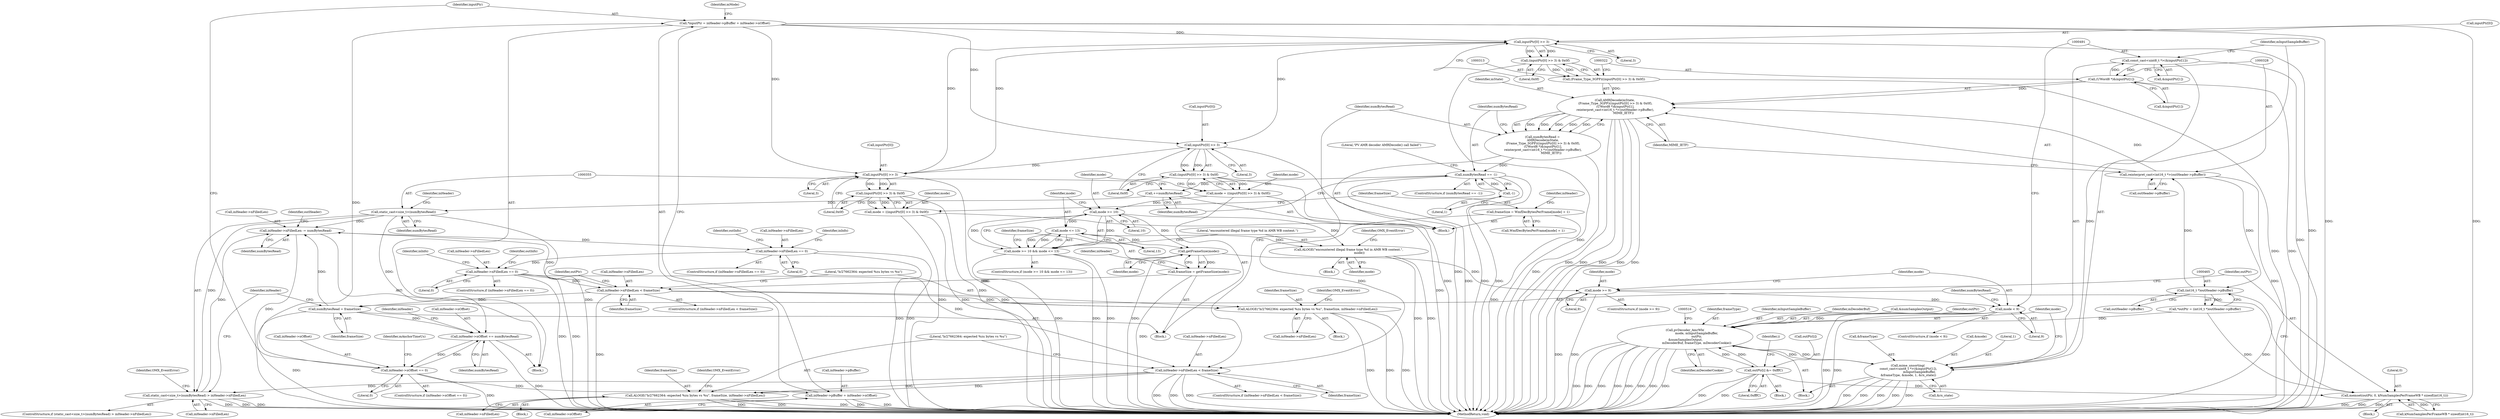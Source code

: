 digraph "0_Android_daa85dac2055b22dabbb3b4e537597e6ab73a866@integer" {
"1000222" [label="(Call,*inputPtr = inHeader->pBuffer + inHeader->nOffset)"];
"1000207" [label="(Call,inHeader->nOffset == 0)"];
"1000540" [label="(Call,inHeader->nOffset += numBytesRead)"];
"1000354" [label="(Call,static_cast<size_t>(numBytesRead))"];
"1000350" [label="(Call,++numBytesRead)"];
"1000334" [label="(Call,numBytesRead == -1)"];
"1000308" [label="(Call,numBytesRead =\n AMRDecode(mState,\n (Frame_Type_3GPP)((inputPtr[0] >> 3) & 0x0f),\n (UWord8 *)&inputPtr[1],\n reinterpret_cast<int16_t *>(outHeader->pBuffer),\n                  MIME_IETF))"];
"1000310" [label="(Call,AMRDecode(mState,\n (Frame_Type_3GPP)((inputPtr[0] >> 3) & 0x0f),\n (UWord8 *)&inputPtr[1],\n reinterpret_cast<int16_t *>(outHeader->pBuffer),\n                  MIME_IETF))"];
"1000312" [label="(Call,(Frame_Type_3GPP)((inputPtr[0] >> 3) & 0x0f))"];
"1000314" [label="(Call,(inputPtr[0] >> 3) & 0x0f)"];
"1000315" [label="(Call,inputPtr[0] >> 3)"];
"1000222" [label="(Call,*inputPtr = inHeader->pBuffer + inHeader->nOffset)"];
"1000272" [label="(Call,inputPtr[0] >> 3)"];
"1000407" [label="(Call,inputPtr[0] >> 3)"];
"1000321" [label="(Call,(UWord8 *)&inputPtr[1])"];
"1000490" [label="(Call,const_cast<uint8_t *>(&inputPtr[1]))"];
"1000327" [label="(Call,reinterpret_cast<int16_t *>(outHeader->pBuffer))"];
"1000464" [label="(Call,(int16_t *)outHeader->pBuffer)"];
"1000336" [label="(Call,-1)"];
"1000537" [label="(Call,numBytesRead = frameSize)"];
"1000440" [label="(Call,inHeader->nFilledLen < frameSize)"];
"1000143" [label="(Call,inHeader->nFilledLen == 0)"];
"1000592" [label="(Call,inHeader->nFilledLen == 0)"];
"1000545" [label="(Call,inHeader->nFilledLen -= numBytesRead)"];
"1000353" [label="(Call,static_cast<size_t>(numBytesRead) > inHeader->nFilledLen)"];
"1000287" [label="(Call,inHeader->nFilledLen < frameSize)"];
"1000279" [label="(Call,frameSize = WmfDecBytesPerFrame[mode] + 1)"];
"1000435" [label="(Call,frameSize = getFrameSize(mode))"];
"1000437" [label="(Call,getFrameSize(mode))"];
"1000415" [label="(Call,mode >= 10)"];
"1000404" [label="(Call,mode = ((inputPtr[0] >> 3) & 0x0f))"];
"1000406" [label="(Call,(inputPtr[0] >> 3) & 0x0f)"];
"1000418" [label="(Call,mode <= 13)"];
"1000271" [label="(Call,(inputPtr[0] >> 3) & 0x0f)"];
"1000269" [label="(Call,mode = ((inputPtr[0] >> 3) & 0x0f))"];
"1000293" [label="(Call,ALOGE(\"b/27662364: expected %zu bytes vs %u\", frameSize, inHeader->nFilledLen))"];
"1000446" [label="(Call,ALOGE(\"b/27662364: expected %zu bytes vs %u\", frameSize, inHeader->nFilledLen))"];
"1000414" [label="(Call,mode >= 10 && mode <= 13)"];
"1000422" [label="(Call,ALOGE(\"encountered illegal frame type %d in AMR WB content.\",\n                      mode))"];
"1000470" [label="(Call,mode >= 9)"];
"1000483" [label="(Call,mode < 9)"];
"1000505" [label="(Call,pvDecoder_AmrWb(\n                        mode, mInputSampleBuffer,\n                        outPtr,\n &numSamplesOutput,\n                        mDecoderBuf, frameType, mDecoderCookie))"];
"1000489" [label="(Call,mime_unsorting(\n const_cast<uint8_t *>(&inputPtr[1]),\n                        mInputSampleBuffer,\n &frameType, &mode, 1, &rx_state))"];
"1000532" [label="(Call,outPtr[i] &= 0xfffC)"];
"1000474" [label="(Call,memset(outPtr, 0, kNumSamplesPerFrameWB * sizeof(int16_t)))"];
"1000224" [label="(Call,inHeader->pBuffer + inHeader->nOffset)"];
"1000334" [label="(Call,numBytesRead == -1)"];
"1000281" [label="(Call,WmfDecBytesPerFrame[mode] + 1)"];
"1000404" [label="(Call,mode = ((inputPtr[0] >> 3) & 0x0f))"];
"1000354" [label="(Call,static_cast<size_t>(numBytesRead))"];
"1000296" [label="(Call,inHeader->nFilledLen)"];
"1000484" [label="(Identifier,mode)"];
"1000228" [label="(Call,inHeader->nOffset)"];
"1000272" [label="(Call,inputPtr[0] >> 3)"];
"1000449" [label="(Call,inHeader->nFilledLen)"];
"1000142" [label="(ControlStructure,if (inHeader->nFilledLen == 0))"];
"1000314" [label="(Call,(inputPtr[0] >> 3) & 0x0f)"];
"1000549" [label="(Identifier,numBytesRead)"];
"1000462" [label="(Call,*outPtr = (int16_t *)outHeader->pBuffer)"];
"1000472" [label="(Literal,9)"];
"1000300" [label="(Identifier,OMX_EventError)"];
"1000447" [label="(Literal,\"b/27662364: expected %zu bytes vs %u\")"];
"1000497" [label="(Call,&frameType)"];
"1000591" [label="(ControlStructure,if (inHeader->nFilledLen == 0))"];
"1000422" [label="(Call,ALOGE(\"encountered illegal frame type %d in AMR WB content.\",\n                      mode))"];
"1000411" [label="(Literal,3)"];
"1000541" [label="(Call,inHeader->nOffset)"];
"1000351" [label="(Identifier,numBytesRead)"];
"1000471" [label="(Identifier,mode)"];
"1000439" [label="(ControlStructure,if (inHeader->nFilledLen < frameSize))"];
"1000280" [label="(Identifier,frameSize)"];
"1000513" [label="(Identifier,mDecoderCookie)"];
"1000546" [label="(Call,inHeader->nFilledLen)"];
"1000413" [label="(ControlStructure,if (mode >= 10 && mode <= 13))"];
"1000340" [label="(Literal,\"PV AMR decoder AMRDecode() call failed\")"];
"1000276" [label="(Literal,3)"];
"1000486" [label="(Block,)"];
"1000236" [label="(Block,)"];
"1000544" [label="(Identifier,numBytesRead)"];
"1000277" [label="(Literal,0x0f)"];
"1000615" [label="(Identifier,outInfo)"];
"1000335" [label="(Identifier,numBytesRead)"];
"1000477" [label="(Call,kNumSamplesPerFrameWB * sizeof(int16_t))"];
"1000502" [label="(Call,&rx_state)"];
"1000350" [label="(Call,++numBytesRead)"];
"1000424" [label="(Identifier,mode)"];
"1000320" [label="(Literal,0x0f)"];
"1000445" [label="(Block,)"];
"1000417" [label="(Literal,10)"];
"1000408" [label="(Call,inputPtr[0])"];
"1000405" [label="(Identifier,mode)"];
"1000312" [label="(Call,(Frame_Type_3GPP)((inputPtr[0] >> 3) & 0x0f))"];
"1000538" [label="(Identifier,numBytesRead)"];
"1000147" [label="(Literal,0)"];
"1000512" [label="(Identifier,frameType)"];
"1000469" [label="(ControlStructure,if (mode >= 9))"];
"1000222" [label="(Call,*inputPtr = inHeader->pBuffer + inHeader->nOffset)"];
"1000415" [label="(Call,mode >= 10)"];
"1000475" [label="(Identifier,outPtr)"];
"1000442" [label="(Identifier,inHeader)"];
"1000470" [label="(Call,mode >= 9)"];
"1000542" [label="(Identifier,inHeader)"];
"1000532" [label="(Call,outPtr[i] &= 0xfffC)"];
"1000473" [label="(Block,)"];
"1000207" [label="(Call,inHeader->nOffset == 0)"];
"1000489" [label="(Call,mime_unsorting(\n const_cast<uint8_t *>(&inputPtr[1]),\n                        mInputSampleBuffer,\n &frameType, &mode, 1, &rx_state))"];
"1000463" [label="(Identifier,outPtr)"];
"1000214" [label="(Identifier,mAnchorTimeUs)"];
"1000234" [label="(Identifier,mMode)"];
"1000593" [label="(Call,inHeader->nFilledLen)"];
"1000269" [label="(Call,mode = ((inputPtr[0] >> 3) & 0x0f))"];
"1000295" [label="(Identifier,frameSize)"];
"1000474" [label="(Call,memset(outPtr, 0, kNumSamplesPerFrameWB * sizeof(int16_t)))"];
"1000352" [label="(ControlStructure,if (static_cast<size_t>(numBytesRead) > inHeader->nFilledLen))"];
"1000293" [label="(Call,ALOGE(\"b/27662364: expected %zu bytes vs %u\", frameSize, inHeader->nFilledLen))"];
"1000279" [label="(Call,frameSize = WmfDecBytesPerFrame[mode] + 1)"];
"1000143" [label="(Call,inHeader->nFilledLen == 0)"];
"1000507" [label="(Identifier,mInputSampleBuffer)"];
"1000499" [label="(Call,&mode)"];
"1000501" [label="(Literal,1)"];
"1000536" [label="(Literal,0xfffC)"];
"1000416" [label="(Identifier,mode)"];
"1000600" [label="(Identifier,inInfo)"];
"1000426" [label="(Identifier,OMX_EventError)"];
"1000327" [label="(Call,reinterpret_cast<int16_t *>(outHeader->pBuffer))"];
"1000337" [label="(Literal,1)"];
"1000336" [label="(Call,-1)"];
"1000438" [label="(Identifier,mode)"];
"1000483" [label="(Call,mode < 9)"];
"1000323" [label="(Call,&inputPtr[1])"];
"1000315" [label="(Call,inputPtr[0] >> 3)"];
"1000353" [label="(Call,static_cast<size_t>(numBytesRead) > inHeader->nFilledLen)"];
"1000537" [label="(Call,numBytesRead = frameSize)"];
"1000412" [label="(Literal,0x0f)"];
"1000545" [label="(Call,inHeader->nFilledLen -= numBytesRead)"];
"1000539" [label="(Identifier,frameSize)"];
"1000466" [label="(Call,outHeader->pBuffer)"];
"1000270" [label="(Identifier,mode)"];
"1000552" [label="(Identifier,outHeader)"];
"1000223" [label="(Identifier,inputPtr)"];
"1000630" [label="(MethodReturn,void)"];
"1000308" [label="(Call,numBytesRead =\n AMRDecode(mState,\n (Frame_Type_3GPP)((inputPtr[0] >> 3) & 0x0f),\n (UWord8 *)&inputPtr[1],\n reinterpret_cast<int16_t *>(outHeader->pBuffer),\n                  MIME_IETF))"];
"1000464" [label="(Call,(int16_t *)outHeader->pBuffer)"];
"1000151" [label="(Identifier,inInfo)"];
"1000421" [label="(Block,)"];
"1000206" [label="(ControlStructure,if (inHeader->nOffset == 0))"];
"1000311" [label="(Identifier,mState)"];
"1000356" [label="(Identifier,numBytesRead)"];
"1000357" [label="(Call,inHeader->nFilledLen)"];
"1000496" [label="(Identifier,mInputSampleBuffer)"];
"1000310" [label="(Call,AMRDecode(mState,\n (Frame_Type_3GPP)((inputPtr[0] >> 3) & 0x0f),\n (UWord8 *)&inputPtr[1],\n reinterpret_cast<int16_t *>(outHeader->pBuffer),\n                  MIME_IETF))"];
"1000511" [label="(Identifier,mDecoderBuf)"];
"1000309" [label="(Identifier,numBytesRead)"];
"1000530" [label="(Identifier,i)"];
"1000211" [label="(Literal,0)"];
"1000287" [label="(Call,inHeader->nFilledLen < frameSize)"];
"1000407" [label="(Call,inputPtr[0] >> 3)"];
"1000371" [label="(Block,)"];
"1000492" [label="(Call,&inputPtr[1])"];
"1000547" [label="(Identifier,inHeader)"];
"1000414" [label="(Call,mode >= 10 && mode <= 13)"];
"1000333" [label="(ControlStructure,if (numBytesRead == -1))"];
"1000225" [label="(Call,inHeader->pBuffer)"];
"1000329" [label="(Call,outHeader->pBuffer)"];
"1000437" [label="(Call,getFrameSize(mode))"];
"1000509" [label="(Call,&numSamplesOutput)"];
"1000286" [label="(ControlStructure,if (inHeader->nFilledLen < frameSize))"];
"1000289" [label="(Identifier,inHeader)"];
"1000506" [label="(Identifier,mode)"];
"1000476" [label="(Literal,0)"];
"1000490" [label="(Call,const_cast<uint8_t *>(&inputPtr[1]))"];
"1000291" [label="(Identifier,frameSize)"];
"1000533" [label="(Call,outPtr[i])"];
"1000446" [label="(Call,ALOGE(\"b/27662364: expected %zu bytes vs %u\", frameSize, inHeader->nFilledLen))"];
"1000144" [label="(Call,inHeader->nFilledLen)"];
"1000531" [label="(Block,)"];
"1000321" [label="(Call,(UWord8 *)&inputPtr[1])"];
"1000294" [label="(Literal,\"b/27662364: expected %zu bytes vs %u\")"];
"1000316" [label="(Call,inputPtr[0])"];
"1000273" [label="(Call,inputPtr[0])"];
"1000436" [label="(Identifier,frameSize)"];
"1000319" [label="(Literal,3)"];
"1000161" [label="(Identifier,outInfo)"];
"1000332" [label="(Identifier,MIME_IETF)"];
"1000508" [label="(Identifier,outPtr)"];
"1000440" [label="(Call,inHeader->nFilledLen < frameSize)"];
"1000596" [label="(Literal,0)"];
"1000406" [label="(Call,(inputPtr[0] >> 3) & 0x0f)"];
"1000485" [label="(Literal,9)"];
"1000271" [label="(Call,(inputPtr[0] >> 3) & 0x0f)"];
"1000448" [label="(Identifier,frameSize)"];
"1000423" [label="(Literal,\"encountered illegal frame type %d in AMR WB content.\")"];
"1000292" [label="(Block,)"];
"1000540" [label="(Call,inHeader->nOffset += numBytesRead)"];
"1000420" [label="(Literal,13)"];
"1000453" [label="(Identifier,OMX_EventError)"];
"1000419" [label="(Identifier,mode)"];
"1000224" [label="(Call,inHeader->pBuffer + inHeader->nOffset)"];
"1000288" [label="(Call,inHeader->nFilledLen)"];
"1000592" [label="(Call,inHeader->nFilledLen == 0)"];
"1000444" [label="(Identifier,frameSize)"];
"1000482" [label="(ControlStructure,if (mode < 9))"];
"1000130" [label="(Block,)"];
"1000505" [label="(Call,pvDecoder_AmrWb(\n                        mode, mInputSampleBuffer,\n                        outPtr,\n &numSamplesOutput,\n                        mDecoderBuf, frameType, mDecoderCookie))"];
"1000208" [label="(Call,inHeader->nOffset)"];
"1000435" [label="(Call,frameSize = getFrameSize(mode))"];
"1000418" [label="(Call,mode <= 13)"];
"1000362" [label="(Identifier,OMX_EventError)"];
"1000358" [label="(Identifier,inHeader)"];
"1000441" [label="(Call,inHeader->nFilledLen)"];
"1000222" -> "1000130"  [label="AST: "];
"1000222" -> "1000224"  [label="CFG: "];
"1000223" -> "1000222"  [label="AST: "];
"1000224" -> "1000222"  [label="AST: "];
"1000234" -> "1000222"  [label="CFG: "];
"1000222" -> "1000630"  [label="DDG: "];
"1000222" -> "1000630"  [label="DDG: "];
"1000207" -> "1000222"  [label="DDG: "];
"1000222" -> "1000272"  [label="DDG: "];
"1000222" -> "1000315"  [label="DDG: "];
"1000222" -> "1000407"  [label="DDG: "];
"1000207" -> "1000206"  [label="AST: "];
"1000207" -> "1000211"  [label="CFG: "];
"1000208" -> "1000207"  [label="AST: "];
"1000211" -> "1000207"  [label="AST: "];
"1000214" -> "1000207"  [label="CFG: "];
"1000223" -> "1000207"  [label="CFG: "];
"1000207" -> "1000630"  [label="DDG: "];
"1000540" -> "1000207"  [label="DDG: "];
"1000207" -> "1000224"  [label="DDG: "];
"1000207" -> "1000540"  [label="DDG: "];
"1000540" -> "1000130"  [label="AST: "];
"1000540" -> "1000544"  [label="CFG: "];
"1000541" -> "1000540"  [label="AST: "];
"1000544" -> "1000540"  [label="AST: "];
"1000547" -> "1000540"  [label="CFG: "];
"1000540" -> "1000630"  [label="DDG: "];
"1000354" -> "1000540"  [label="DDG: "];
"1000537" -> "1000540"  [label="DDG: "];
"1000354" -> "1000353"  [label="AST: "];
"1000354" -> "1000356"  [label="CFG: "];
"1000355" -> "1000354"  [label="AST: "];
"1000356" -> "1000354"  [label="AST: "];
"1000358" -> "1000354"  [label="CFG: "];
"1000354" -> "1000630"  [label="DDG: "];
"1000354" -> "1000353"  [label="DDG: "];
"1000350" -> "1000354"  [label="DDG: "];
"1000354" -> "1000545"  [label="DDG: "];
"1000350" -> "1000236"  [label="AST: "];
"1000350" -> "1000351"  [label="CFG: "];
"1000351" -> "1000350"  [label="AST: "];
"1000355" -> "1000350"  [label="CFG: "];
"1000334" -> "1000350"  [label="DDG: "];
"1000334" -> "1000333"  [label="AST: "];
"1000334" -> "1000336"  [label="CFG: "];
"1000335" -> "1000334"  [label="AST: "];
"1000336" -> "1000334"  [label="AST: "];
"1000340" -> "1000334"  [label="CFG: "];
"1000351" -> "1000334"  [label="CFG: "];
"1000334" -> "1000630"  [label="DDG: "];
"1000334" -> "1000630"  [label="DDG: "];
"1000334" -> "1000630"  [label="DDG: "];
"1000308" -> "1000334"  [label="DDG: "];
"1000336" -> "1000334"  [label="DDG: "];
"1000308" -> "1000236"  [label="AST: "];
"1000308" -> "1000310"  [label="CFG: "];
"1000309" -> "1000308"  [label="AST: "];
"1000310" -> "1000308"  [label="AST: "];
"1000335" -> "1000308"  [label="CFG: "];
"1000308" -> "1000630"  [label="DDG: "];
"1000310" -> "1000308"  [label="DDG: "];
"1000310" -> "1000308"  [label="DDG: "];
"1000310" -> "1000308"  [label="DDG: "];
"1000310" -> "1000308"  [label="DDG: "];
"1000310" -> "1000308"  [label="DDG: "];
"1000310" -> "1000332"  [label="CFG: "];
"1000311" -> "1000310"  [label="AST: "];
"1000312" -> "1000310"  [label="AST: "];
"1000321" -> "1000310"  [label="AST: "];
"1000327" -> "1000310"  [label="AST: "];
"1000332" -> "1000310"  [label="AST: "];
"1000310" -> "1000630"  [label="DDG: "];
"1000310" -> "1000630"  [label="DDG: "];
"1000310" -> "1000630"  [label="DDG: "];
"1000310" -> "1000630"  [label="DDG: "];
"1000310" -> "1000630"  [label="DDG: "];
"1000312" -> "1000310"  [label="DDG: "];
"1000321" -> "1000310"  [label="DDG: "];
"1000327" -> "1000310"  [label="DDG: "];
"1000312" -> "1000314"  [label="CFG: "];
"1000313" -> "1000312"  [label="AST: "];
"1000314" -> "1000312"  [label="AST: "];
"1000322" -> "1000312"  [label="CFG: "];
"1000312" -> "1000630"  [label="DDG: "];
"1000314" -> "1000312"  [label="DDG: "];
"1000314" -> "1000312"  [label="DDG: "];
"1000314" -> "1000320"  [label="CFG: "];
"1000315" -> "1000314"  [label="AST: "];
"1000320" -> "1000314"  [label="AST: "];
"1000314" -> "1000630"  [label="DDG: "];
"1000315" -> "1000314"  [label="DDG: "];
"1000315" -> "1000314"  [label="DDG: "];
"1000315" -> "1000319"  [label="CFG: "];
"1000316" -> "1000315"  [label="AST: "];
"1000319" -> "1000315"  [label="AST: "];
"1000320" -> "1000315"  [label="CFG: "];
"1000315" -> "1000630"  [label="DDG: "];
"1000315" -> "1000272"  [label="DDG: "];
"1000272" -> "1000315"  [label="DDG: "];
"1000315" -> "1000407"  [label="DDG: "];
"1000272" -> "1000271"  [label="AST: "];
"1000272" -> "1000276"  [label="CFG: "];
"1000273" -> "1000272"  [label="AST: "];
"1000276" -> "1000272"  [label="AST: "];
"1000277" -> "1000272"  [label="CFG: "];
"1000272" -> "1000630"  [label="DDG: "];
"1000272" -> "1000271"  [label="DDG: "];
"1000272" -> "1000271"  [label="DDG: "];
"1000407" -> "1000272"  [label="DDG: "];
"1000407" -> "1000406"  [label="AST: "];
"1000407" -> "1000411"  [label="CFG: "];
"1000408" -> "1000407"  [label="AST: "];
"1000411" -> "1000407"  [label="AST: "];
"1000412" -> "1000407"  [label="CFG: "];
"1000407" -> "1000630"  [label="DDG: "];
"1000407" -> "1000406"  [label="DDG: "];
"1000407" -> "1000406"  [label="DDG: "];
"1000321" -> "1000323"  [label="CFG: "];
"1000322" -> "1000321"  [label="AST: "];
"1000323" -> "1000321"  [label="AST: "];
"1000328" -> "1000321"  [label="CFG: "];
"1000321" -> "1000630"  [label="DDG: "];
"1000490" -> "1000321"  [label="DDG: "];
"1000321" -> "1000490"  [label="DDG: "];
"1000490" -> "1000489"  [label="AST: "];
"1000490" -> "1000492"  [label="CFG: "];
"1000491" -> "1000490"  [label="AST: "];
"1000492" -> "1000490"  [label="AST: "];
"1000496" -> "1000490"  [label="CFG: "];
"1000490" -> "1000630"  [label="DDG: "];
"1000490" -> "1000489"  [label="DDG: "];
"1000327" -> "1000329"  [label="CFG: "];
"1000328" -> "1000327"  [label="AST: "];
"1000329" -> "1000327"  [label="AST: "];
"1000332" -> "1000327"  [label="CFG: "];
"1000327" -> "1000630"  [label="DDG: "];
"1000464" -> "1000327"  [label="DDG: "];
"1000327" -> "1000464"  [label="DDG: "];
"1000464" -> "1000462"  [label="AST: "];
"1000464" -> "1000466"  [label="CFG: "];
"1000465" -> "1000464"  [label="AST: "];
"1000466" -> "1000464"  [label="AST: "];
"1000462" -> "1000464"  [label="CFG: "];
"1000464" -> "1000630"  [label="DDG: "];
"1000464" -> "1000462"  [label="DDG: "];
"1000336" -> "1000337"  [label="CFG: "];
"1000337" -> "1000336"  [label="AST: "];
"1000537" -> "1000371"  [label="AST: "];
"1000537" -> "1000539"  [label="CFG: "];
"1000538" -> "1000537"  [label="AST: "];
"1000539" -> "1000537"  [label="AST: "];
"1000542" -> "1000537"  [label="CFG: "];
"1000537" -> "1000630"  [label="DDG: "];
"1000440" -> "1000537"  [label="DDG: "];
"1000537" -> "1000545"  [label="DDG: "];
"1000440" -> "1000439"  [label="AST: "];
"1000440" -> "1000444"  [label="CFG: "];
"1000441" -> "1000440"  [label="AST: "];
"1000444" -> "1000440"  [label="AST: "];
"1000447" -> "1000440"  [label="CFG: "];
"1000463" -> "1000440"  [label="CFG: "];
"1000440" -> "1000630"  [label="DDG: "];
"1000143" -> "1000440"  [label="DDG: "];
"1000435" -> "1000440"  [label="DDG: "];
"1000440" -> "1000446"  [label="DDG: "];
"1000440" -> "1000446"  [label="DDG: "];
"1000440" -> "1000545"  [label="DDG: "];
"1000143" -> "1000142"  [label="AST: "];
"1000143" -> "1000147"  [label="CFG: "];
"1000144" -> "1000143"  [label="AST: "];
"1000147" -> "1000143"  [label="AST: "];
"1000151" -> "1000143"  [label="CFG: "];
"1000161" -> "1000143"  [label="CFG: "];
"1000143" -> "1000630"  [label="DDG: "];
"1000143" -> "1000630"  [label="DDG: "];
"1000592" -> "1000143"  [label="DDG: "];
"1000143" -> "1000287"  [label="DDG: "];
"1000592" -> "1000591"  [label="AST: "];
"1000592" -> "1000596"  [label="CFG: "];
"1000593" -> "1000592"  [label="AST: "];
"1000596" -> "1000592"  [label="AST: "];
"1000600" -> "1000592"  [label="CFG: "];
"1000615" -> "1000592"  [label="CFG: "];
"1000592" -> "1000630"  [label="DDG: "];
"1000592" -> "1000630"  [label="DDG: "];
"1000545" -> "1000592"  [label="DDG: "];
"1000545" -> "1000130"  [label="AST: "];
"1000545" -> "1000549"  [label="CFG: "];
"1000546" -> "1000545"  [label="AST: "];
"1000549" -> "1000545"  [label="AST: "];
"1000552" -> "1000545"  [label="CFG: "];
"1000545" -> "1000630"  [label="DDG: "];
"1000353" -> "1000545"  [label="DDG: "];
"1000353" -> "1000352"  [label="AST: "];
"1000353" -> "1000357"  [label="CFG: "];
"1000357" -> "1000353"  [label="AST: "];
"1000362" -> "1000353"  [label="CFG: "];
"1000542" -> "1000353"  [label="CFG: "];
"1000353" -> "1000630"  [label="DDG: "];
"1000353" -> "1000630"  [label="DDG: "];
"1000353" -> "1000630"  [label="DDG: "];
"1000287" -> "1000353"  [label="DDG: "];
"1000287" -> "1000286"  [label="AST: "];
"1000287" -> "1000291"  [label="CFG: "];
"1000288" -> "1000287"  [label="AST: "];
"1000291" -> "1000287"  [label="AST: "];
"1000294" -> "1000287"  [label="CFG: "];
"1000309" -> "1000287"  [label="CFG: "];
"1000287" -> "1000630"  [label="DDG: "];
"1000287" -> "1000630"  [label="DDG: "];
"1000287" -> "1000630"  [label="DDG: "];
"1000279" -> "1000287"  [label="DDG: "];
"1000287" -> "1000293"  [label="DDG: "];
"1000287" -> "1000293"  [label="DDG: "];
"1000279" -> "1000236"  [label="AST: "];
"1000279" -> "1000281"  [label="CFG: "];
"1000280" -> "1000279"  [label="AST: "];
"1000281" -> "1000279"  [label="AST: "];
"1000289" -> "1000279"  [label="CFG: "];
"1000279" -> "1000630"  [label="DDG: "];
"1000435" -> "1000371"  [label="AST: "];
"1000435" -> "1000437"  [label="CFG: "];
"1000436" -> "1000435"  [label="AST: "];
"1000437" -> "1000435"  [label="AST: "];
"1000442" -> "1000435"  [label="CFG: "];
"1000435" -> "1000630"  [label="DDG: "];
"1000437" -> "1000435"  [label="DDG: "];
"1000437" -> "1000438"  [label="CFG: "];
"1000438" -> "1000437"  [label="AST: "];
"1000437" -> "1000630"  [label="DDG: "];
"1000415" -> "1000437"  [label="DDG: "];
"1000418" -> "1000437"  [label="DDG: "];
"1000437" -> "1000470"  [label="DDG: "];
"1000415" -> "1000414"  [label="AST: "];
"1000415" -> "1000417"  [label="CFG: "];
"1000416" -> "1000415"  [label="AST: "];
"1000417" -> "1000415"  [label="AST: "];
"1000419" -> "1000415"  [label="CFG: "];
"1000414" -> "1000415"  [label="CFG: "];
"1000415" -> "1000414"  [label="DDG: "];
"1000415" -> "1000414"  [label="DDG: "];
"1000404" -> "1000415"  [label="DDG: "];
"1000415" -> "1000418"  [label="DDG: "];
"1000415" -> "1000422"  [label="DDG: "];
"1000404" -> "1000371"  [label="AST: "];
"1000404" -> "1000406"  [label="CFG: "];
"1000405" -> "1000404"  [label="AST: "];
"1000406" -> "1000404"  [label="AST: "];
"1000416" -> "1000404"  [label="CFG: "];
"1000404" -> "1000630"  [label="DDG: "];
"1000406" -> "1000404"  [label="DDG: "];
"1000406" -> "1000404"  [label="DDG: "];
"1000406" -> "1000412"  [label="CFG: "];
"1000412" -> "1000406"  [label="AST: "];
"1000406" -> "1000630"  [label="DDG: "];
"1000418" -> "1000414"  [label="AST: "];
"1000418" -> "1000420"  [label="CFG: "];
"1000419" -> "1000418"  [label="AST: "];
"1000420" -> "1000418"  [label="AST: "];
"1000414" -> "1000418"  [label="CFG: "];
"1000418" -> "1000414"  [label="DDG: "];
"1000418" -> "1000414"  [label="DDG: "];
"1000418" -> "1000422"  [label="DDG: "];
"1000271" -> "1000269"  [label="AST: "];
"1000271" -> "1000277"  [label="CFG: "];
"1000277" -> "1000271"  [label="AST: "];
"1000269" -> "1000271"  [label="CFG: "];
"1000271" -> "1000630"  [label="DDG: "];
"1000271" -> "1000269"  [label="DDG: "];
"1000271" -> "1000269"  [label="DDG: "];
"1000269" -> "1000236"  [label="AST: "];
"1000270" -> "1000269"  [label="AST: "];
"1000280" -> "1000269"  [label="CFG: "];
"1000269" -> "1000630"  [label="DDG: "];
"1000269" -> "1000630"  [label="DDG: "];
"1000293" -> "1000292"  [label="AST: "];
"1000293" -> "1000296"  [label="CFG: "];
"1000294" -> "1000293"  [label="AST: "];
"1000295" -> "1000293"  [label="AST: "];
"1000296" -> "1000293"  [label="AST: "];
"1000300" -> "1000293"  [label="CFG: "];
"1000293" -> "1000630"  [label="DDG: "];
"1000293" -> "1000630"  [label="DDG: "];
"1000293" -> "1000630"  [label="DDG: "];
"1000446" -> "1000445"  [label="AST: "];
"1000446" -> "1000449"  [label="CFG: "];
"1000447" -> "1000446"  [label="AST: "];
"1000448" -> "1000446"  [label="AST: "];
"1000449" -> "1000446"  [label="AST: "];
"1000453" -> "1000446"  [label="CFG: "];
"1000446" -> "1000630"  [label="DDG: "];
"1000446" -> "1000630"  [label="DDG: "];
"1000446" -> "1000630"  [label="DDG: "];
"1000414" -> "1000413"  [label="AST: "];
"1000423" -> "1000414"  [label="CFG: "];
"1000436" -> "1000414"  [label="CFG: "];
"1000414" -> "1000630"  [label="DDG: "];
"1000414" -> "1000630"  [label="DDG: "];
"1000414" -> "1000630"  [label="DDG: "];
"1000422" -> "1000421"  [label="AST: "];
"1000422" -> "1000424"  [label="CFG: "];
"1000423" -> "1000422"  [label="AST: "];
"1000424" -> "1000422"  [label="AST: "];
"1000426" -> "1000422"  [label="CFG: "];
"1000422" -> "1000630"  [label="DDG: "];
"1000422" -> "1000630"  [label="DDG: "];
"1000470" -> "1000469"  [label="AST: "];
"1000470" -> "1000472"  [label="CFG: "];
"1000471" -> "1000470"  [label="AST: "];
"1000472" -> "1000470"  [label="AST: "];
"1000475" -> "1000470"  [label="CFG: "];
"1000484" -> "1000470"  [label="CFG: "];
"1000470" -> "1000630"  [label="DDG: "];
"1000470" -> "1000630"  [label="DDG: "];
"1000470" -> "1000483"  [label="DDG: "];
"1000483" -> "1000482"  [label="AST: "];
"1000483" -> "1000485"  [label="CFG: "];
"1000484" -> "1000483"  [label="AST: "];
"1000485" -> "1000483"  [label="AST: "];
"1000491" -> "1000483"  [label="CFG: "];
"1000538" -> "1000483"  [label="CFG: "];
"1000483" -> "1000630"  [label="DDG: "];
"1000483" -> "1000630"  [label="DDG: "];
"1000483" -> "1000505"  [label="DDG: "];
"1000505" -> "1000486"  [label="AST: "];
"1000505" -> "1000513"  [label="CFG: "];
"1000506" -> "1000505"  [label="AST: "];
"1000507" -> "1000505"  [label="AST: "];
"1000508" -> "1000505"  [label="AST: "];
"1000509" -> "1000505"  [label="AST: "];
"1000511" -> "1000505"  [label="AST: "];
"1000512" -> "1000505"  [label="AST: "];
"1000513" -> "1000505"  [label="AST: "];
"1000516" -> "1000505"  [label="CFG: "];
"1000505" -> "1000630"  [label="DDG: "];
"1000505" -> "1000630"  [label="DDG: "];
"1000505" -> "1000630"  [label="DDG: "];
"1000505" -> "1000630"  [label="DDG: "];
"1000505" -> "1000630"  [label="DDG: "];
"1000505" -> "1000630"  [label="DDG: "];
"1000505" -> "1000630"  [label="DDG: "];
"1000505" -> "1000630"  [label="DDG: "];
"1000505" -> "1000489"  [label="DDG: "];
"1000489" -> "1000505"  [label="DDG: "];
"1000532" -> "1000505"  [label="DDG: "];
"1000462" -> "1000505"  [label="DDG: "];
"1000505" -> "1000532"  [label="DDG: "];
"1000489" -> "1000486"  [label="AST: "];
"1000489" -> "1000502"  [label="CFG: "];
"1000496" -> "1000489"  [label="AST: "];
"1000497" -> "1000489"  [label="AST: "];
"1000499" -> "1000489"  [label="AST: "];
"1000501" -> "1000489"  [label="AST: "];
"1000502" -> "1000489"  [label="AST: "];
"1000506" -> "1000489"  [label="CFG: "];
"1000489" -> "1000630"  [label="DDG: "];
"1000489" -> "1000630"  [label="DDG: "];
"1000489" -> "1000630"  [label="DDG: "];
"1000489" -> "1000630"  [label="DDG: "];
"1000489" -> "1000630"  [label="DDG: "];
"1000532" -> "1000531"  [label="AST: "];
"1000532" -> "1000536"  [label="CFG: "];
"1000533" -> "1000532"  [label="AST: "];
"1000536" -> "1000532"  [label="AST: "];
"1000530" -> "1000532"  [label="CFG: "];
"1000532" -> "1000630"  [label="DDG: "];
"1000532" -> "1000630"  [label="DDG: "];
"1000532" -> "1000474"  [label="DDG: "];
"1000474" -> "1000473"  [label="AST: "];
"1000474" -> "1000477"  [label="CFG: "];
"1000475" -> "1000474"  [label="AST: "];
"1000476" -> "1000474"  [label="AST: "];
"1000477" -> "1000474"  [label="AST: "];
"1000538" -> "1000474"  [label="CFG: "];
"1000474" -> "1000630"  [label="DDG: "];
"1000474" -> "1000630"  [label="DDG: "];
"1000474" -> "1000630"  [label="DDG: "];
"1000462" -> "1000474"  [label="DDG: "];
"1000477" -> "1000474"  [label="DDG: "];
"1000224" -> "1000228"  [label="CFG: "];
"1000225" -> "1000224"  [label="AST: "];
"1000228" -> "1000224"  [label="AST: "];
"1000224" -> "1000630"  [label="DDG: "];
"1000224" -> "1000630"  [label="DDG: "];
}
